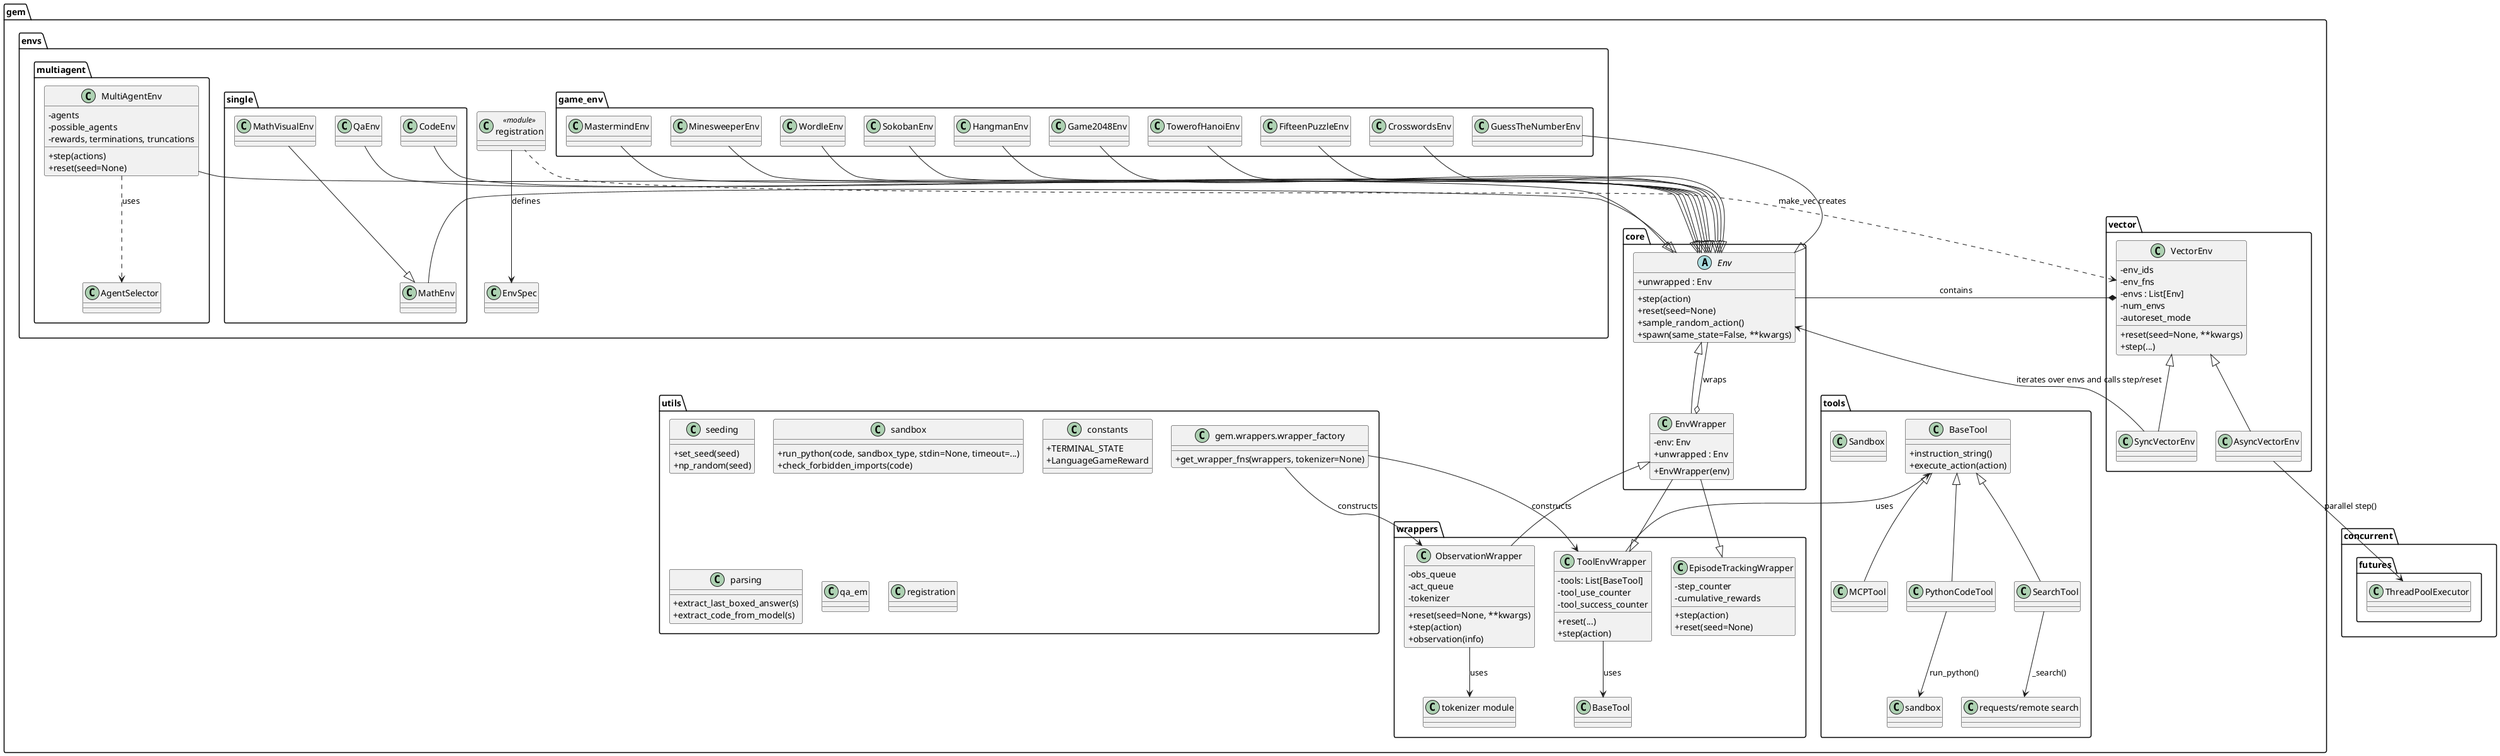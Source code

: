 @startuml gem_class_diagram
' Force a vertical/top-to-bottom layout and increase separation for readability
top to bottom direction
skinparam ranksep 60
skinparam nodesep 30
skinparam classAttributeIconSize 0
skinparam shadowing false

' GEM project - Class Diagram (PlantUML)
' Note: modules without classes are represented as classes with the module name.

package "concurrent.futures" {
  class ThreadPoolExecutor
}

package "gem.core" {
  abstract class Env {
    + step(action)
    + reset(seed=None)
    + sample_random_action()
    + spawn(same_state=False, **kwargs)
    + unwrapped : Env
  }

  class EnvWrapper {
    - env: Env
    + EnvWrapper(env)
    + unwrapped : Env
  }
  Env <|-- EnvWrapper
  EnvWrapper o-- Env : wraps
}

package "gem.vector" {
  class VectorEnv {
    - env_ids
    - env_fns
    - envs : List[Env]
    - num_envs
    - autoreset_mode
    + reset(seed=None, **kwargs)
    + step(...)
  }

  class SyncVectorEnv
  class AsyncVectorEnv

  VectorEnv <|-- SyncVectorEnv
  VectorEnv <|-- AsyncVectorEnv
  Env --* VectorEnv  : contains
  AsyncVectorEnv --> ThreadPoolExecutor  : parallel step()
  Env <-- SyncVectorEnv  : iterates over envs and calls step/reset

}

package "gem.wrappers" {
  class ObservationWrapper {
    - obs_queue
    - act_queue
    - tokenizer
    + reset(seed=None, **kwargs)
    + step(action)
    + observation(info)
  }
  class EpisodeTrackingWrapper {
    - step_counter
    - cumulative_rewards
    + step(action)
    + reset(seed=None)
  }
  class ToolEnvWrapper {
    - tools: List[BaseTool]
    - tool_use_counter
    - tool_success_counter
    + reset(...)
    + step(action)
  }

  ObservationWrapper --|> EnvWrapper
  EnvWrapper --|> EpisodeTrackingWrapper
  EnvWrapper --|> ToolEnvWrapper
  ObservationWrapper --> "tokenizer module" : uses
  ToolEnvWrapper --> BaseTool : uses
}


package "gem.tools" {
  class BaseTool  {
    + instruction_string()
    + execute_action(action)
  } 
  class PythonCodeTool 
  class Sandbox
  class SearchTool
  class MCPTool

  BaseTool <|-- PythonCodeTool
  BaseTool <|-- SearchTool
  BaseTool <|-- MCPTool
  PythonCodeTool --> sandbox : run_python()
  SearchTool --> "requests/remote search" : _search()
  BaseTool <-- ToolEnvWrapper : uses
}

package "gem.envs" {
  
  package "game_env" {
    ' Example game envs (inherit Env)
    class GuessTheNumberEnv
    class MastermindEnv
    class MinesweeperEnv
    class WordleEnv
    class SokobanEnv
    class HangmanEnv
    class Game2048Env
    class TowerofHanoiEnv
    class FifteenPuzzleEnv
    class CrosswordsEnv

    GuessTheNumberEnv --|> Env
    MastermindEnv --|> Env
    MinesweeperEnv --|> Env
    WordleEnv --|> Env
    SokobanEnv --|> Env
    HangmanEnv --|> Env
    Game2048Env --|> Env
    TowerofHanoiEnv --|> Env
    FifteenPuzzleEnv --|> Env
    CrosswordsEnv --|> Env
  }


  package "multiagent" {
    class MultiAgentEnv {
      - agents
      - possible_agents
      - rewards, terminations, truncations
      + step(actions)
      + reset(seed=None)
    }
    class AgentSelector

    MultiAgentEnv ..> AgentSelector : uses
    MultiAgentEnv --|> Env
  }

  package "single" {
    ' QA / Math / Code envs (single-turn, dataset-based)
    class QaEnv
    class MathEnv
    class CodeEnv
    class MathVisualEnv

    QaEnv --|> Env
    MathEnv --|> Env
    CodeEnv --|> Env
    MathVisualEnv --|> MathEnv

  }

  class EnvSpec
  class registration <<module>>
  registration --> EnvSpec : defines
  VectorEnv <.. registration  : make_vec creates


}



package "gem.utils" {

  ' Utility / module-as-class representations
  class "seeding" as seeding {
    + set_seed(seed)
    + np_random(seed)
  }
  class "sandbox" as sandbox {
    + run_python(code, sandbox_type, stdin=None, timeout=...)
    + check_forbidden_imports(code)
  }
  class "constants" as constants {
    + TERMINAL_STATE
    + LanguageGameReward
  }
  class "gem.wrappers.wrapper_factory" as wrapper_factory {
    + get_wrapper_fns(wrappers, tokenizer=None)
  }
  class "parsing" as parsing {
    + extract_last_boxed_answer(s)
    + extract_code_from_model(s)
  }
  class "qa_em" as qa_em
  class "registration" as registration

}


' Associations / usages

wrapper_factory --> ObservationWrapper : constructs
wrapper_factory --> ToolEnvWrapper : constructs

MultiAgentEnv -[hidden]-> Env
MathEnv -[hidden]-> Env
@enduml